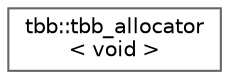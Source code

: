 digraph "类继承关系图"
{
 // LATEX_PDF_SIZE
  bgcolor="transparent";
  edge [fontname=Helvetica,fontsize=10,labelfontname=Helvetica,labelfontsize=10];
  node [fontname=Helvetica,fontsize=10,shape=box,height=0.2,width=0.4];
  rankdir="LR";
  Node0 [id="Node000000",label="tbb::tbb_allocator\l\< void \>",height=0.2,width=0.4,color="grey40", fillcolor="white", style="filled",URL="$classtbb_1_1tbb__allocator_3_01void_01_4.html",tooltip="Analogous to std::allocator<void>, as defined in ISO C++ Standard, Section 20.4.1"];
}
